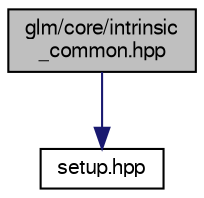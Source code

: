 digraph "glm/core/intrinsic_common.hpp"
{
  edge [fontname="FreeSans",fontsize="10",labelfontname="FreeSans",labelfontsize="10"];
  node [fontname="FreeSans",fontsize="10",shape=record];
  Node1 [label="glm/core/intrinsic\l_common.hpp",height=0.2,width=0.4,color="black", fillcolor="grey75", style="filled" fontcolor="black"];
  Node1 -> Node2 [color="midnightblue",fontsize="10",style="solid",fontname="FreeSans"];
  Node2 [label="setup.hpp",height=0.2,width=0.4,color="black", fillcolor="white", style="filled",URL="$d2/d6a/setup_8hpp.html"];
}
